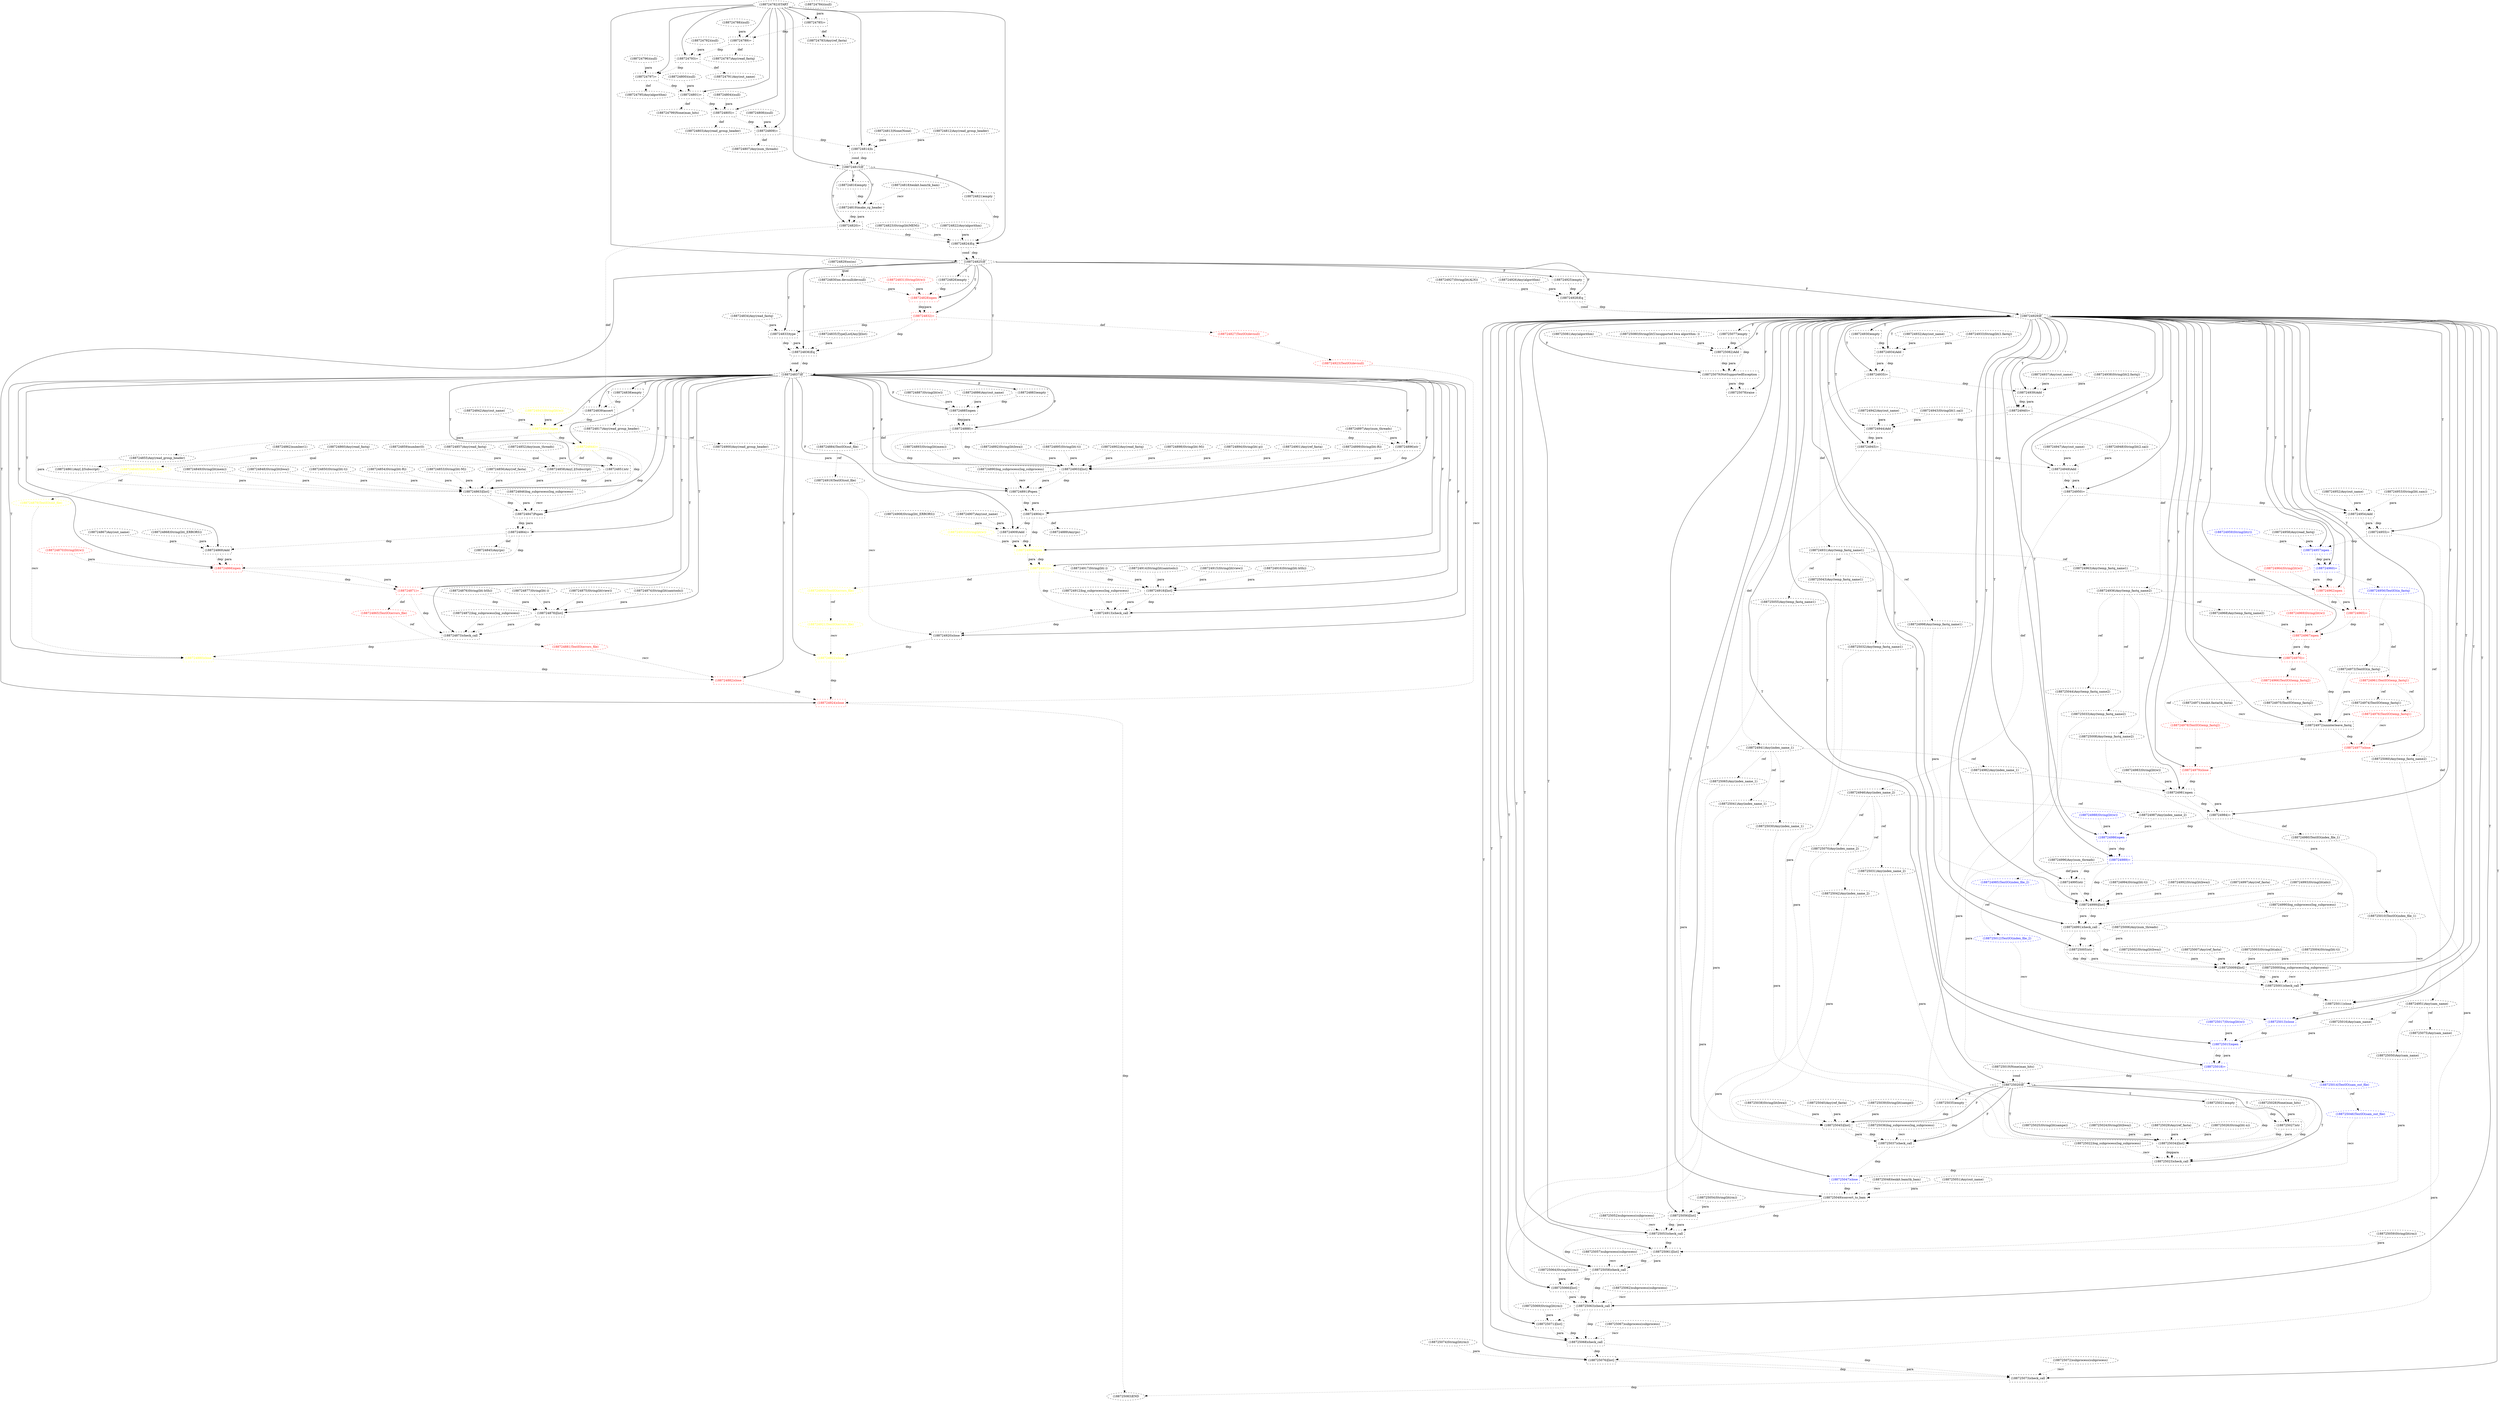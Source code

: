 digraph G {
1 [label="(188724840)TextIO(out_file)" shape=ellipse style=dashed color=yellow fontcolor=yellow]
2 [label="(188725039)String(lit(sampe))" shape=ellipse style=dashed]
3 [label="(188724941)Any(index_name_1)" shape=ellipse style=dashed]
4 [label="(188724867)Any(out_name)" shape=ellipse style=dashed]
5 [label="(188725017)String(lit(w))" shape=ellipse style=dashed color=blue fontcolor=blue]
6 [label="(188725028)None(max_hits)" shape=ellipse style=dashed]
7 [label="(188725070)Any(index_name_2)" shape=ellipse style=dashed]
8 [label="(188724919)TextIO(out_file)" shape=ellipse style=dashed color=black fontcolor=black]
9 [label="(188724901)Any(ref_fasta)" shape=ellipse style=dashed]
10 [label="(188724819)make_rg_header" shape=box style=dashed]
11 [label="(188724944)Add" shape=box style=dashed]
12 [label="(188724955)=" shape=box style=dashed]
13 [label="(188724857)Any(read_fastq)" shape=ellipse style=dashed]
14 [label="(188724789)=" shape=box style=dashed]
15 [label="(188724816)empty" shape=box style=dashed]
16 [label="(188724989)=" shape=box style=dashed color=blue fontcolor=blue]
17 [label="(188725027)str" shape=box style=dashed]
18 [label="(188724797)=" shape=box style=dashed]
19 [label="(188724948)String(lit(2.sai))" shape=ellipse style=dashed]
20 [label="(188724845)Any(ps)" shape=ellipse style=dashed]
21 [label="(188724916)String(lit(-bSh))" shape=ellipse style=dashed]
22 [label="(188725054)String(lit(rm))" shape=ellipse style=dashed]
23 [label="(188724900)Any(read_group_header)" shape=ellipse style=dashed]
24 [label="(188724863)[list]" shape=box style=dashed]
25 [label="(188724872)log_subprocess(log_subprocess)" shape=ellipse style=dashed]
26 [label="(188724920)close" shape=box style=dashed color=black fontcolor=black]
27 [label="(188724897)Any(num_threads)" shape=ellipse style=dashed]
28 [label="(188725053)check_call" shape=box style=dashed]
29 [label="(188725055)Any(temp_fastq_name1)" shape=ellipse style=dashed]
30 [label="(188724910)String(lit(w))" shape=ellipse style=dashed color=yellow fontcolor=yellow]
31 [label="(188724976)TextIO(temp_fastq1)" shape=ellipse style=dashed color=red fontcolor=red]
32 [label="(188724908)String(lit(_ERRORS))" shape=ellipse style=dashed]
33 [label="(188724917)String(lit(-))" shape=ellipse style=dashed]
34 [label="(188724884)TextIO(out_file)" shape=ellipse style=dashed color=black fontcolor=black]
35 [label="(188724788)(null)" shape=ellipse style=dashed]
36 [label="(188724880)close" shape=box style=dashed color=yellow fontcolor=yellow]
37 [label="(188725003)String(lit(aln))" shape=ellipse style=dashed]
38 [label="(188725044)Any(temp_fastq_name2)" shape=ellipse style=dashed]
39 [label="(188725075)Any(sam_name)" shape=ellipse style=dashed]
40 [label="(188724899)String(lit(-R))" shape=ellipse style=dashed]
41 [label="(188724817)Any(read_group_header)" shape=ellipse style=dashed]
42 [label="(188724926)Any(algorithm)" shape=ellipse style=dashed]
43 [label="(188725031)Any(index_name_2)" shape=ellipse style=dashed]
44 [label="(188724952)Any(out_name)" shape=ellipse style=dashed]
45 [label="(188725047)close" shape=box style=dashed color=blue fontcolor=blue]
46 [label="(188724820)=" shape=box style=dashed]
47 [label="(188724957)open" shape=box style=dashed color=blue fontcolor=blue]
48 [label="(188724804)(null)" shape=ellipse style=dashed]
49 [label="(188724864)=" shape=box style=dashed]
50 [label="(188724914)String(lit(samtools))" shape=ellipse style=dashed]
51 [label="(188724795)Any(algorithm)" shape=ellipse style=dashed]
52 [label="(188724803)Any(read_group_header)" shape=ellipse style=dashed]
53 [label="(188725065)Any(index_name_1)" shape=ellipse style=dashed]
54 [label="(188724869)Add" shape=box style=dashed]
55 [label="(188725063)check_call" shape=box style=dashed]
56 [label="(188724882)close" shape=box style=dashed color=red fontcolor=red]
57 [label="(188725001)check_call" shape=box style=dashed]
58 [label="(188725078)raise" shape=box style=dashed]
59 [label="(188724835)Type[List[Any]](list)" shape=ellipse style=dashed]
60 [label="(188725046)TextIO(sam_out_file)" shape=ellipse style=dashed color=blue fontcolor=blue]
61 [label="(188725034)[list]" shape=box style=dashed]
62 [label="(188724962)open" shape=box style=dashed color=red fontcolor=red]
63 [label="(188724809)=" shape=box style=dashed]
64 [label="(188724878)[list]" shape=box style=dashed]
65 [label="(188725077)empty" shape=box style=dashed]
66 [label="(188725061)[list]" shape=box style=dashed]
67 [label="(188724982)Any(index_name_1)" shape=ellipse style=dashed]
68 [label="(188725071)[list]" shape=box style=dashed]
69 [label="(188724862)number(1)" shape=ellipse style=dashed]
70 [label="(188724905)TextIO(errors_file)" shape=ellipse style=dashed color=yellow fontcolor=yellow]
71 [label="(188724866)open" shape=box style=dashed color=red fontcolor=red]
72 [label="(188724861)Any[.](Subscript)" shape=ellipse style=dashed]
73 [label="(188724961)TextIO(temp_fastq1)" shape=ellipse style=dashed color=red fontcolor=red]
74 [label="(188724827)TextIO(devnull)" shape=ellipse style=dashed color=red fontcolor=red]
75 [label="(188724958)Any(read_fastq)" shape=ellipse style=dashed]
76 [label="(188724995)str" shape=box style=dashed]
77 [label="(188725058)check_call" shape=box style=dashed]
78 [label="(188725009)[list]" shape=box style=dashed]
79 [label="(188724945)=" shape=box style=dashed]
80 [label="(188724956)TextIO(in_fastq)" shape=ellipse style=dashed color=blue fontcolor=blue]
81 [label="(188724822)Any(algorithm)" shape=ellipse style=dashed]
82 [label="(188725081)Any(algorithm)" shape=ellipse style=dashed]
83 [label="(188724911)=" shape=box style=dashed color=yellow fontcolor=yellow]
84 [label="(188724943)String(lit(1.sai))" shape=ellipse style=dashed]
85 [label="(188724972)uninterleave_fastq" shape=box style=dashed]
86 [label="(188724876)String(lit(-bSh))" shape=ellipse style=dashed]
87 [label="(188724870)String(lit(w))" shape=ellipse style=dashed color=red fontcolor=red]
88 [label="(188724856)Any(ref_fasta)" shape=ellipse style=dashed]
89 [label="(188724834)Any(read_fastq)" shape=ellipse style=dashed]
90 [label="(188724963)Any(temp_fastq_name1)" shape=ellipse style=dashed]
91 [label="(188725006)Any(num_threads)" shape=ellipse style=dashed]
92 [label="(188725082)Add" shape=box style=dashed]
93 [label="(188724994)String(lit(-t))" shape=ellipse style=dashed]
94 [label="(188724903)[list]" shape=box style=dashed]
95 [label="(188724800)(null)" shape=ellipse style=dashed]
96 [label="(188724830)os.devnull(devnull)" shape=ellipse style=dashed]
97 [label="(188725010)TextIO(index_file_1)" shape=ellipse style=dashed color=black fontcolor=black]
98 [label="(188725057)subprocess(subprocess)" shape=ellipse style=dashed]
99 [label="(188725036)log_subprocess(log_subprocess)" shape=ellipse style=dashed]
100 [label="(188724877)String(lit(-))" shape=ellipse style=dashed]
101 [label="(188724969)String(lit(w))" shape=ellipse style=dashed color=red fontcolor=red]
102 [label="(188725041)Any(index_name_1)" shape=ellipse style=dashed]
103 [label="(188725074)String(lit(rm))" shape=ellipse style=dashed]
104 [label="(188724873)check_call" shape=box style=dashed]
105 [label="(188724889)Any(ps)" shape=ellipse style=dashed]
106 [label="(188725005)str" shape=box style=dashed]
107 [label="(188724801)=" shape=box style=dashed]
108 [label="(188724784)(null)" shape=ellipse style=dashed]
109 [label="(188724849)String(lit(mem))" shape=ellipse style=dashed]
110 [label="(188724968)Any(temp_fastq_name2)" shape=ellipse style=dashed]
111 [label="(188725018)=" shape=box style=dashed color=blue fontcolor=blue]
112 [label="(188724951)Any(sam_name)" shape=ellipse style=dashed]
113 [label="(188725023)check_call" shape=box style=dashed]
114 [label="(188725066)[list]" shape=box style=dashed]
115 [label="(188724833)type" shape=box style=dashed]
116 [label="(188724848)String(lit(bwa))" shape=ellipse style=dashed]
117 [label="(188724907)Any(out_name)" shape=ellipse style=dashed]
118 [label="(188724939)Add" shape=box style=dashed]
119 [label="(188724796)(null)" shape=ellipse style=dashed]
120 [label="(188724909)Add" shape=box style=dashed]
121 [label="(188725052)subprocess(subprocess)" shape=ellipse style=dashed]
122 [label="(188724893)String(lit(mem))" shape=ellipse style=dashed]
123 [label="(188724783)Any(ref_fasta)" shape=ellipse style=dashed]
124 [label="(188724934)Add" shape=box style=dashed]
125 [label="(188724892)String(lit(bwa))" shape=ellipse style=dashed]
126 [label="(188724858)Any[.](Subscript)" shape=ellipse style=dashed]
127 [label="(188724852)Any(num_threads)" shape=ellipse style=dashed]
128 [label="(188725038)String(lit(bwa))" shape=ellipse style=dashed]
129 [label="(188724965)=" shape=box style=dashed color=red fontcolor=red]
130 [label="(188724805)=" shape=box style=dashed]
131 [label="(188724846)log_subprocess(log_subprocess)" shape=ellipse style=dashed]
132 [label="(188724971)tenkit.fasta(tk_fasta)" shape=ellipse style=dashed]
133 [label="(188724793)=" shape=box style=dashed]
134 [label="(188724973)TextIO(in_fastq)" shape=ellipse style=dashed]
135 [label="(188724964)String(lit(w))" shape=ellipse style=dashed color=red fontcolor=red]
136 [label="(188724979)close" shape=box style=dashed color=red fontcolor=red]
137 [label="(188724977)close" shape=box style=dashed color=red fontcolor=red]
138 [label="(188725000)log_subprocess(log_subprocess)" shape=ellipse style=dashed]
139 [label="(188724904)=" shape=box style=dashed]
140 [label="(188725019)None(max_hits)" shape=ellipse style=dashed]
141 [label="(188724836)Eq" shape=box style=dashed]
142 [label="(188725026)String(lit(-n))" shape=ellipse style=dashed]
143 [label="(188724865)TextIO(errors_file)" shape=ellipse style=dashed color=red fontcolor=red]
144 [label="(188724850)String(lit(-t))" shape=ellipse style=dashed]
145 [label="(188725033)Any(temp_fastq_name2)" shape=ellipse style=dashed]
146 [label="(188724871)=" shape=box style=dashed color=red fontcolor=red]
147 [label="(188724879)TextIO(out_file)" shape=ellipse style=dashed color=yellow fontcolor=yellow]
148 [label="(188724975)TextIO(temp_fastq2)" shape=ellipse style=dashed]
149 [label="(188725012)TextIO(index_file_2)" shape=ellipse style=dashed color=blue fontcolor=blue]
150 [label="(188724974)TextIO(temp_fastq1)" shape=ellipse style=dashed]
151 [label="(188724980)TextIO(index_file_1)" shape=ellipse style=dashed color=black fontcolor=black]
152 [label="(188725067)subprocess(subprocess)" shape=ellipse style=dashed]
153 [label="(188724860)Any(read_fastq)" shape=ellipse style=dashed]
154 [label="(188724824)Eq" shape=box style=dashed]
155 [label="(188724815)If" shape=diamond style=dashed]
156 [label="(188724829)os(os)" shape=ellipse style=dashed]
157 [label="(188724949)Add" shape=box style=dashed]
158 [label="(188724938)String(lit(2.fastq))" shape=ellipse style=dashed]
159 [label="(188724791)Any(out_name)" shape=ellipse style=dashed]
160 [label="(188724881)TextIO(errors_file)" shape=ellipse style=dashed color=red fontcolor=red]
161 [label="(188724895)String(lit(-t))" shape=ellipse style=dashed]
162 [label="(188725035)empty" shape=box style=dashed]
163 [label="(188724839)assert" shape=box style=dashed]
164 [label="(188724999)[list]" shape=box style=dashed]
165 [label="(188724981)open" shape=box style=dashed color=black fontcolor=black]
166 [label="(188724936)Any(temp_fastq_name2)" shape=ellipse style=dashed]
167 [label="(188725045)[list]" shape=box style=dashed]
168 [label="(188724896)str" shape=box style=dashed]
169 [label="(188725073)check_call" shape=box style=dashed]
170 [label="(188724931)Any(temp_fastq_name1)" shape=ellipse style=dashed]
171 [label="(188724915)String(lit(view))" shape=ellipse style=dashed]
172 [label="(188724832)=" shape=box style=dashed color=red fontcolor=red]
173 [label="(188724814)Is" shape=box style=dashed]
174 [label="(188724912)log_subprocess(log_subprocess)" shape=ellipse style=dashed]
175 [label="(188724847)Popen" shape=box style=dashed]
176 [label="(188725011)close" shape=box style=dashed color=black fontcolor=black]
177 [label="(188725083)END" style=dashed]
178 [label="(188725021)empty" shape=box style=dashed]
179 [label="(188724851)str" shape=box style=dashed]
180 [label="(188724935)=" shape=box style=dashed]
181 [label="(188724831)String(lit(w))" shape=ellipse style=dashed color=red fontcolor=red]
182 [label="(188724985)TextIO(index_file_2)" shape=ellipse style=dashed color=blue fontcolor=blue]
183 [label="(188724970)=" shape=box style=dashed color=red fontcolor=red]
184 [label="(188724838)empty" shape=box style=dashed]
185 [label="(188724843)String(lit(w))" shape=ellipse style=dashed color=yellow fontcolor=yellow]
186 [label="(188725069)String(lit(rm))" shape=ellipse style=dashed]
187 [label="(188724992)String(lit(bwa))" shape=ellipse style=dashed]
188 [label="(188724854)String(lit(-R))" shape=ellipse style=dashed]
189 [label="(188724891)Popen" shape=box style=dashed]
190 [label="(188724987)Any(index_name_2)" shape=ellipse style=dashed]
191 [label="(188724923)TextIO(devnull)" shape=ellipse style=dashed color=red fontcolor=red]
192 [label="(188725068)check_call" shape=box style=dashed]
193 [label="(188724787)Any(read_fastq)" shape=ellipse style=dashed]
194 [label="(188725025)String(lit(sampe))" shape=ellipse style=dashed]
195 [label="(188724902)Any(read_fastq)" shape=ellipse style=dashed]
196 [label="(188724946)Any(index_name_2)" shape=ellipse style=dashed]
197 [label="(188724990)log_subprocess(log_subprocess)" shape=ellipse style=dashed]
198 [label="(188724913)check_call" shape=box style=dashed]
199 [label="(188725004)String(lit(-t))" shape=ellipse style=dashed]
200 [label="(188724984)=" shape=box style=dashed color=black fontcolor=black]
201 [label="(188724988)String(lit(w))" shape=ellipse style=dashed color=blue fontcolor=blue]
202 [label="(188725062)subprocess(subprocess)" shape=ellipse style=dashed]
203 [label="(188724927)String(lit(ALN))" shape=ellipse style=dashed]
204 [label="(188724930)empty" shape=box style=dashed]
205 [label="(188724792)(null)" shape=ellipse style=dashed]
206 [label="(188724825)If" shape=diamond style=dashed]
207 [label="(188725030)Any(index_name_1)" shape=ellipse style=dashed]
208 [label="(188725002)String(lit(bwa))" shape=ellipse style=dashed]
209 [label="(188724842)Any(out_name)" shape=ellipse style=dashed]
210 [label="(188725064)String(lit(rm))" shape=ellipse style=dashed]
211 [label="(188725020)If" shape=diamond style=dashed]
212 [label="(188724782)START" style=dashed]
213 [label="(188724906)open" shape=box style=dashed color=yellow fontcolor=yellow]
214 [label="(188724888)=" shape=box style=dashed color=black fontcolor=black]
215 [label="(188725015)open" shape=box style=dashed color=blue fontcolor=blue]
216 [label="(188724868)String(lit(_ERRORS))" shape=ellipse style=dashed]
217 [label="(188724922)close" shape=box style=dashed color=yellow fontcolor=yellow]
218 [label="(188724932)Any(out_name)" shape=ellipse style=dashed]
219 [label="(188725008)Any(temp_fastq_name2)" shape=ellipse style=dashed]
220 [label="(188724898)String(lit(-M))" shape=ellipse style=dashed]
221 [label="(188724942)Any(out_name)" shape=ellipse style=dashed]
222 [label="(188724799)None(max_hits)" shape=ellipse style=dashed]
223 [label="(188724837)If" shape=diamond style=dashed]
224 [label="(188724959)String(lit(r))" shape=ellipse style=dashed color=blue fontcolor=blue]
225 [label="(188724997)Any(ref_fasta)" shape=ellipse style=dashed]
226 [label="(188724813)None(None)" shape=ellipse style=dashed]
227 [label="(188725007)Any(ref_fasta)" shape=ellipse style=dashed]
228 [label="(188725056)[list]" shape=box style=dashed]
229 [label="(188724785)=" shape=box style=dashed]
230 [label="(188725024)String(lit(bwa))" shape=ellipse style=dashed]
231 [label="(188724812)Any(read_group_header)" shape=ellipse style=dashed]
232 [label="(188724894)String(lit(-p))" shape=ellipse style=dashed]
233 [label="(188725040)Any(ref_fasta)" shape=ellipse style=dashed]
234 [label="(188724921)TextIO(errors_file)" shape=ellipse style=dashed color=yellow fontcolor=yellow]
235 [label="(188724821)empty" shape=box style=dashed]
236 [label="(188724966)TextIO(temp_fastq2)" shape=ellipse style=dashed color=red fontcolor=red]
237 [label="(188725048)tenkit.bam(tk_bam)" shape=ellipse style=dashed]
238 [label="(188724853)String(lit(-M))" shape=ellipse style=dashed]
239 [label="(188724937)Any(out_name)" shape=ellipse style=dashed]
240 [label="(188724828)open" shape=box style=dashed color=red fontcolor=red]
241 [label="(188724954)Add" shape=box style=dashed]
242 [label="(188725016)Any(sam_name)" shape=ellipse style=dashed]
243 [label="(188724875)String(lit(view))" shape=ellipse style=dashed]
244 [label="(188724890)log_subprocess(log_subprocess)" shape=ellipse style=dashed]
245 [label="(188724826)empty" shape=box style=dashed]
246 [label="(188724967)open" shape=box style=dashed color=red fontcolor=red]
247 [label="(188725014)TextIO(sam_out_file)" shape=ellipse style=dashed color=blue fontcolor=blue]
248 [label="(188724883)empty" shape=box style=dashed]
249 [label="(188725051)Any(out_name)" shape=ellipse style=dashed]
250 [label="(188725072)subprocess(subprocess)" shape=ellipse style=dashed]
251 [label="(188724807)Any(num_threads)" shape=ellipse style=dashed]
252 [label="(188724947)Any(out_name)" shape=ellipse style=dashed]
253 [label="(188724874)String(lit(samtools))" shape=ellipse style=dashed]
254 [label="(188724886)Any(out_name)" shape=ellipse style=dashed]
255 [label="(188724918)[list]" shape=box style=dashed]
256 [label="(188724933)String(lit(1.fastq))" shape=ellipse style=dashed]
257 [label="(188725022)log_subprocess(log_subprocess)" shape=ellipse style=dashed]
258 [label="(188725037)check_call" shape=box style=dashed]
259 [label="(188725080)String(lit(Unsupported bwa algorithm: ))" shape=ellipse style=dashed]
260 [label="(188724808)(null)" shape=ellipse style=dashed]
261 [label="(188724844)=" shape=box style=dashed color=yellow fontcolor=yellow]
262 [label="(188724928)Eq" shape=box style=dashed]
263 [label="(188724953)String(lit(.sam))" shape=ellipse style=dashed]
264 [label="(188724991)check_call" shape=box style=dashed]
265 [label="(188724925)empty" shape=box style=dashed]
266 [label="(188724859)number(0)" shape=ellipse style=dashed]
267 [label="(188725060)Any(temp_fastq_name2)" shape=ellipse style=dashed]
268 [label="(188724996)Any(num_threads)" shape=ellipse style=dashed]
269 [label="(188724998)Any(temp_fastq_name1)" shape=ellipse style=dashed]
270 [label="(188725043)Any(temp_fastq_name1)" shape=ellipse style=dashed]
271 [label="(188725013)close" shape=box style=dashed color=blue fontcolor=blue]
272 [label="(188724993)String(lit(aln))" shape=ellipse style=dashed]
273 [label="(188724929)If" shape=diamond style=dashed]
274 [label="(188724940)=" shape=box style=dashed]
275 [label="(188725076)[list]" shape=box style=dashed]
276 [label="(188725032)Any(temp_fastq_name1)" shape=ellipse style=dashed]
277 [label="(188724960)=" shape=box style=dashed color=blue fontcolor=blue]
278 [label="(188725059)String(lit(rm))" shape=ellipse style=dashed]
279 [label="(188724823)String(lit(MEM))" shape=ellipse style=dashed]
280 [label="(188725050)Any(sam_name)" shape=ellipse style=dashed]
281 [label="(188724885)open" shape=box style=dashed color=black fontcolor=black]
282 [label="(188724983)String(lit(w))" shape=ellipse style=dashed color=black fontcolor=black]
283 [label="(188724855)Any(read_group_header)" shape=ellipse style=dashed]
284 [label="(188725079)NotSupportedException" shape=box style=dashed]
285 [label="(188725049)convert_to_bam" shape=box style=dashed]
286 [label="(188724841)open" shape=box style=dashed color=yellow fontcolor=yellow]
287 [label="(188724986)open" shape=box style=dashed color=blue fontcolor=blue]
288 [label="(188725042)Any(index_name_2)" shape=ellipse style=dashed]
289 [label="(188724818)tenkit.bam(tk_bam)" shape=ellipse style=dashed]
290 [label="(188725029)Any(ref_fasta)" shape=ellipse style=dashed]
291 [label="(188724950)=" shape=box style=dashed]
292 [label="(188724978)TextIO(temp_fastq2)" shape=ellipse style=dashed color=red fontcolor=red]
293 [label="(188724924)close" shape=box style=dashed color=red fontcolor=red]
294 [label="(188724887)String(lit(w))" shape=ellipse style=dashed color=black fontcolor=black]
261 -> 1 [label="def" style=dotted];
79 -> 3 [label="def" style=dotted];
196 -> 7 [label="ref" style=dotted];
34 -> 8 [label="ref" style=dotted];
155 -> 10 [label="T"];
289 -> 10 [label="recv" style=dotted];
15 -> 10 [label="dep" style=dotted];
273 -> 11 [label="T"];
221 -> 11 [label="para" style=dotted];
84 -> 11 [label="para" style=dotted];
274 -> 11 [label="dep" style=dotted];
273 -> 12 [label="T"];
241 -> 12 [label="dep" style=dotted];
241 -> 12 [label="para" style=dotted];
212 -> 14 [label="" style=solid];
35 -> 14 [label="para" style=dotted];
229 -> 14 [label="dep" style=dotted];
155 -> 15 [label="T"];
273 -> 16 [label="T"];
287 -> 16 [label="dep" style=dotted];
287 -> 16 [label="para" style=dotted];
211 -> 17 [label="T"];
6 -> 17 [label="para" style=dotted];
178 -> 17 [label="dep" style=dotted];
212 -> 18 [label="" style=solid];
119 -> 18 [label="para" style=dotted];
133 -> 18 [label="dep" style=dotted];
49 -> 20 [label="def" style=dotted];
41 -> 23 [label="ref" style=dotted];
223 -> 24 [label="T"];
116 -> 24 [label="para" style=dotted];
109 -> 24 [label="para" style=dotted];
144 -> 24 [label="para" style=dotted];
179 -> 24 [label="dep" style=dotted];
179 -> 24 [label="para" style=dotted];
238 -> 24 [label="para" style=dotted];
188 -> 24 [label="para" style=dotted];
283 -> 24 [label="para" style=dotted];
88 -> 24 [label="para" style=dotted];
126 -> 24 [label="para" style=dotted];
72 -> 24 [label="para" style=dotted];
261 -> 24 [label="dep" style=dotted];
223 -> 26 [label="F"];
8 -> 26 [label="recv" style=dotted];
198 -> 26 [label="dep" style=dotted];
273 -> 28 [label="T"];
121 -> 28 [label="recv" style=dotted];
228 -> 28 [label="dep" style=dotted];
228 -> 28 [label="para" style=dotted];
285 -> 28 [label="dep" style=dotted];
170 -> 29 [label="ref" style=dotted];
73 -> 31 [label="ref" style=dotted];
214 -> 34 [label="def" style=dotted];
223 -> 36 [label="T"];
147 -> 36 [label="recv" style=dotted];
104 -> 36 [label="dep" style=dotted];
166 -> 38 [label="ref" style=dotted];
112 -> 39 [label="ref" style=dotted];
46 -> 41 [label="def" style=dotted];
196 -> 43 [label="ref" style=dotted];
273 -> 45 [label="T"];
60 -> 45 [label="recv" style=dotted];
258 -> 45 [label="dep" style=dotted];
113 -> 45 [label="dep" style=dotted];
155 -> 46 [label="T"];
10 -> 46 [label="dep" style=dotted];
10 -> 46 [label="para" style=dotted];
273 -> 47 [label="T"];
75 -> 47 [label="para" style=dotted];
224 -> 47 [label="para" style=dotted];
12 -> 47 [label="dep" style=dotted];
223 -> 49 [label="T"];
175 -> 49 [label="dep" style=dotted];
175 -> 49 [label="para" style=dotted];
18 -> 51 [label="def" style=dotted];
130 -> 52 [label="def" style=dotted];
3 -> 53 [label="ref" style=dotted];
223 -> 54 [label="T"];
4 -> 54 [label="para" style=dotted];
216 -> 54 [label="para" style=dotted];
49 -> 54 [label="dep" style=dotted];
273 -> 55 [label="T"];
202 -> 55 [label="recv" style=dotted];
114 -> 55 [label="dep" style=dotted];
114 -> 55 [label="para" style=dotted];
77 -> 55 [label="dep" style=dotted];
223 -> 56 [label="T"];
160 -> 56 [label="recv" style=dotted];
36 -> 56 [label="dep" style=dotted];
273 -> 57 [label="T"];
138 -> 57 [label="recv" style=dotted];
78 -> 57 [label="dep" style=dotted];
78 -> 57 [label="para" style=dotted];
264 -> 57 [label="dep" style=dotted];
273 -> 58 [label="F"];
284 -> 58 [label="dep" style=dotted];
284 -> 58 [label="para" style=dotted];
247 -> 60 [label="ref" style=dotted];
211 -> 61 [label="T"];
230 -> 61 [label="para" style=dotted];
194 -> 61 [label="para" style=dotted];
142 -> 61 [label="para" style=dotted];
17 -> 61 [label="dep" style=dotted];
17 -> 61 [label="para" style=dotted];
290 -> 61 [label="para" style=dotted];
207 -> 61 [label="para" style=dotted];
43 -> 61 [label="para" style=dotted];
276 -> 61 [label="para" style=dotted];
145 -> 61 [label="para" style=dotted];
178 -> 61 [label="dep" style=dotted];
273 -> 62 [label="T"];
90 -> 62 [label="para" style=dotted];
135 -> 62 [label="para" style=dotted];
277 -> 62 [label="dep" style=dotted];
212 -> 63 [label="" style=solid];
260 -> 63 [label="para" style=dotted];
130 -> 63 [label="dep" style=dotted];
223 -> 64 [label="T"];
253 -> 64 [label="para" style=dotted];
243 -> 64 [label="para" style=dotted];
86 -> 64 [label="para" style=dotted];
100 -> 64 [label="para" style=dotted];
146 -> 64 [label="dep" style=dotted];
273 -> 65 [label="F"];
273 -> 66 [label="T"];
278 -> 66 [label="para" style=dotted];
267 -> 66 [label="para" style=dotted];
28 -> 66 [label="dep" style=dotted];
3 -> 67 [label="ref" style=dotted];
273 -> 68 [label="T"];
186 -> 68 [label="para" style=dotted];
7 -> 68 [label="para" style=dotted];
55 -> 68 [label="dep" style=dotted];
83 -> 70 [label="def" style=dotted];
223 -> 71 [label="T"];
54 -> 71 [label="dep" style=dotted];
54 -> 71 [label="para" style=dotted];
87 -> 71 [label="para" style=dotted];
49 -> 71 [label="dep" style=dotted];
153 -> 72 [label="qual" style=dotted];
69 -> 72 [label="para" style=dotted];
129 -> 73 [label="def" style=dotted];
172 -> 74 [label="def" style=dotted];
273 -> 76 [label="T"];
268 -> 76 [label="para" style=dotted];
16 -> 76 [label="dep" style=dotted];
273 -> 77 [label="T"];
98 -> 77 [label="recv" style=dotted];
66 -> 77 [label="dep" style=dotted];
66 -> 77 [label="para" style=dotted];
28 -> 77 [label="dep" style=dotted];
273 -> 78 [label="T"];
208 -> 78 [label="para" style=dotted];
37 -> 78 [label="para" style=dotted];
199 -> 78 [label="para" style=dotted];
106 -> 78 [label="dep" style=dotted];
106 -> 78 [label="para" style=dotted];
227 -> 78 [label="para" style=dotted];
219 -> 78 [label="para" style=dotted];
264 -> 78 [label="dep" style=dotted];
273 -> 79 [label="T"];
11 -> 79 [label="dep" style=dotted];
11 -> 79 [label="para" style=dotted];
277 -> 80 [label="def" style=dotted];
223 -> 83 [label="F"];
213 -> 83 [label="dep" style=dotted];
213 -> 83 [label="para" style=dotted];
273 -> 85 [label="T"];
132 -> 85 [label="recv" style=dotted];
134 -> 85 [label="para" style=dotted];
150 -> 85 [label="para" style=dotted];
148 -> 85 [label="para" style=dotted];
183 -> 85 [label="dep" style=dotted];
170 -> 90 [label="ref" style=dotted];
273 -> 92 [label="F"];
259 -> 92 [label="para" style=dotted];
82 -> 92 [label="para" style=dotted];
65 -> 92 [label="dep" style=dotted];
223 -> 94 [label="F"];
125 -> 94 [label="para" style=dotted];
122 -> 94 [label="para" style=dotted];
232 -> 94 [label="para" style=dotted];
161 -> 94 [label="para" style=dotted];
168 -> 94 [label="dep" style=dotted];
168 -> 94 [label="para" style=dotted];
220 -> 94 [label="para" style=dotted];
40 -> 94 [label="para" style=dotted];
23 -> 94 [label="para" style=dotted];
9 -> 94 [label="para" style=dotted];
195 -> 94 [label="para" style=dotted];
214 -> 94 [label="dep" style=dotted];
156 -> 96 [label="qual" style=dotted];
151 -> 97 [label="ref" style=dotted];
3 -> 102 [label="ref" style=dotted];
223 -> 104 [label="T"];
25 -> 104 [label="recv" style=dotted];
64 -> 104 [label="dep" style=dotted];
64 -> 104 [label="para" style=dotted];
146 -> 104 [label="dep" style=dotted];
139 -> 105 [label="def" style=dotted];
273 -> 106 [label="T"];
91 -> 106 [label="para" style=dotted];
264 -> 106 [label="dep" style=dotted];
212 -> 107 [label="" style=solid];
95 -> 107 [label="para" style=dotted];
18 -> 107 [label="dep" style=dotted];
166 -> 110 [label="ref" style=dotted];
273 -> 111 [label="T"];
215 -> 111 [label="dep" style=dotted];
215 -> 111 [label="para" style=dotted];
12 -> 112 [label="def" style=dotted];
211 -> 113 [label="T"];
257 -> 113 [label="recv" style=dotted];
61 -> 113 [label="dep" style=dotted];
61 -> 113 [label="para" style=dotted];
178 -> 113 [label="dep" style=dotted];
273 -> 114 [label="T"];
210 -> 114 [label="para" style=dotted];
53 -> 114 [label="para" style=dotted];
77 -> 114 [label="dep" style=dotted];
206 -> 115 [label="T"];
89 -> 115 [label="para" style=dotted];
172 -> 115 [label="dep" style=dotted];
273 -> 118 [label="T"];
239 -> 118 [label="para" style=dotted];
158 -> 118 [label="para" style=dotted];
180 -> 118 [label="dep" style=dotted];
223 -> 120 [label="F"];
117 -> 120 [label="para" style=dotted];
32 -> 120 [label="para" style=dotted];
139 -> 120 [label="dep" style=dotted];
229 -> 123 [label="def" style=dotted];
273 -> 124 [label="T"];
218 -> 124 [label="para" style=dotted];
256 -> 124 [label="para" style=dotted];
204 -> 124 [label="dep" style=dotted];
13 -> 126 [label="qual" style=dotted];
266 -> 126 [label="para" style=dotted];
273 -> 129 [label="T"];
62 -> 129 [label="dep" style=dotted];
62 -> 129 [label="para" style=dotted];
212 -> 130 [label="" style=solid];
48 -> 130 [label="para" style=dotted];
107 -> 130 [label="dep" style=dotted];
212 -> 133 [label="" style=solid];
205 -> 133 [label="para" style=dotted];
14 -> 133 [label="dep" style=dotted];
80 -> 134 [label="ref" style=dotted];
273 -> 136 [label="T"];
292 -> 136 [label="recv" style=dotted];
137 -> 136 [label="dep" style=dotted];
273 -> 137 [label="T"];
31 -> 137 [label="recv" style=dotted];
85 -> 137 [label="dep" style=dotted];
223 -> 139 [label="F"];
189 -> 139 [label="dep" style=dotted];
189 -> 139 [label="para" style=dotted];
206 -> 141 [label="T"];
115 -> 141 [label="dep" style=dotted];
115 -> 141 [label="para" style=dotted];
59 -> 141 [label="para" style=dotted];
172 -> 141 [label="dep" style=dotted];
146 -> 143 [label="def" style=dotted];
166 -> 145 [label="ref" style=dotted];
223 -> 146 [label="T"];
71 -> 146 [label="dep" style=dotted];
71 -> 146 [label="para" style=dotted];
1 -> 147 [label="ref" style=dotted];
236 -> 148 [label="ref" style=dotted];
182 -> 149 [label="ref" style=dotted];
73 -> 150 [label="ref" style=dotted];
200 -> 151 [label="def" style=dotted];
212 -> 154 [label="" style=solid];
81 -> 154 [label="para" style=dotted];
279 -> 154 [label="para" style=dotted];
46 -> 154 [label="dep" style=dotted];
235 -> 154 [label="dep" style=dotted];
212 -> 155 [label="" style=solid];
173 -> 155 [label="dep" style=dotted];
173 -> 155 [label="cond" style=dotted];
273 -> 157 [label="T"];
252 -> 157 [label="para" style=dotted];
19 -> 157 [label="para" style=dotted];
79 -> 157 [label="dep" style=dotted];
133 -> 159 [label="def" style=dotted];
143 -> 160 [label="ref" style=dotted];
211 -> 162 [label="F"];
223 -> 163 [label="T"];
184 -> 163 [label="dep" style=dotted];
273 -> 164 [label="T"];
187 -> 164 [label="para" style=dotted];
272 -> 164 [label="para" style=dotted];
93 -> 164 [label="para" style=dotted];
76 -> 164 [label="dep" style=dotted];
76 -> 164 [label="para" style=dotted];
225 -> 164 [label="para" style=dotted];
269 -> 164 [label="para" style=dotted];
16 -> 164 [label="dep" style=dotted];
273 -> 165 [label="T"];
67 -> 165 [label="para" style=dotted];
282 -> 165 [label="para" style=dotted];
136 -> 165 [label="dep" style=dotted];
274 -> 166 [label="def" style=dotted];
211 -> 167 [label="F"];
128 -> 167 [label="para" style=dotted];
2 -> 167 [label="para" style=dotted];
233 -> 167 [label="para" style=dotted];
102 -> 167 [label="para" style=dotted];
288 -> 167 [label="para" style=dotted];
270 -> 167 [label="para" style=dotted];
38 -> 167 [label="para" style=dotted];
162 -> 167 [label="dep" style=dotted];
223 -> 168 [label="F"];
27 -> 168 [label="para" style=dotted];
214 -> 168 [label="dep" style=dotted];
273 -> 169 [label="T"];
250 -> 169 [label="recv" style=dotted];
275 -> 169 [label="dep" style=dotted];
275 -> 169 [label="para" style=dotted];
192 -> 169 [label="dep" style=dotted];
180 -> 170 [label="def" style=dotted];
206 -> 172 [label="T"];
240 -> 172 [label="dep" style=dotted];
240 -> 172 [label="para" style=dotted];
212 -> 173 [label="" style=solid];
231 -> 173 [label="para" style=dotted];
226 -> 173 [label="para" style=dotted];
63 -> 173 [label="dep" style=dotted];
223 -> 175 [label="T"];
131 -> 175 [label="recv" style=dotted];
24 -> 175 [label="dep" style=dotted];
24 -> 175 [label="para" style=dotted];
261 -> 175 [label="dep" style=dotted];
273 -> 176 [label="T"];
97 -> 176 [label="recv" style=dotted];
57 -> 176 [label="dep" style=dotted];
169 -> 177 [label="dep" style=dotted];
293 -> 177 [label="dep" style=dotted];
211 -> 178 [label="T"];
223 -> 179 [label="T"];
127 -> 179 [label="para" style=dotted];
261 -> 179 [label="dep" style=dotted];
273 -> 180 [label="T"];
124 -> 180 [label="dep" style=dotted];
124 -> 180 [label="para" style=dotted];
16 -> 182 [label="def" style=dotted];
273 -> 183 [label="T"];
246 -> 183 [label="dep" style=dotted];
246 -> 183 [label="para" style=dotted];
223 -> 184 [label="T"];
223 -> 189 [label="F"];
244 -> 189 [label="recv" style=dotted];
94 -> 189 [label="dep" style=dotted];
94 -> 189 [label="para" style=dotted];
214 -> 189 [label="dep" style=dotted];
196 -> 190 [label="ref" style=dotted];
74 -> 191 [label="ref" style=dotted];
273 -> 192 [label="T"];
152 -> 192 [label="recv" style=dotted];
68 -> 192 [label="dep" style=dotted];
68 -> 192 [label="para" style=dotted];
55 -> 192 [label="dep" style=dotted];
14 -> 193 [label="def" style=dotted];
291 -> 196 [label="def" style=dotted];
223 -> 198 [label="F"];
174 -> 198 [label="recv" style=dotted];
255 -> 198 [label="dep" style=dotted];
255 -> 198 [label="para" style=dotted];
83 -> 198 [label="dep" style=dotted];
273 -> 200 [label="T"];
165 -> 200 [label="dep" style=dotted];
165 -> 200 [label="para" style=dotted];
273 -> 204 [label="T"];
212 -> 206 [label="" style=solid];
154 -> 206 [label="dep" style=dotted];
154 -> 206 [label="cond" style=dotted];
3 -> 207 [label="ref" style=dotted];
273 -> 211 [label="T"];
140 -> 211 [label="cond" style=dotted];
111 -> 211 [label="dep" style=dotted];
223 -> 213 [label="F"];
120 -> 213 [label="dep" style=dotted];
120 -> 213 [label="para" style=dotted];
30 -> 213 [label="para" style=dotted];
139 -> 213 [label="dep" style=dotted];
223 -> 214 [label="F"];
281 -> 214 [label="dep" style=dotted];
281 -> 214 [label="para" style=dotted];
273 -> 215 [label="T"];
242 -> 215 [label="para" style=dotted];
5 -> 215 [label="para" style=dotted];
271 -> 215 [label="dep" style=dotted];
223 -> 217 [label="F"];
234 -> 217 [label="recv" style=dotted];
26 -> 217 [label="dep" style=dotted];
166 -> 219 [label="ref" style=dotted];
107 -> 222 [label="def" style=dotted];
206 -> 223 [label="T"];
141 -> 223 [label="dep" style=dotted];
141 -> 223 [label="cond" style=dotted];
273 -> 228 [label="T"];
22 -> 228 [label="para" style=dotted];
29 -> 228 [label="para" style=dotted];
285 -> 228 [label="dep" style=dotted];
212 -> 229 [label="" style=solid];
108 -> 229 [label="para" style=dotted];
70 -> 234 [label="ref" style=dotted];
155 -> 235 [label="F"];
183 -> 236 [label="def" style=dotted];
206 -> 240 [label="T"];
96 -> 240 [label="para" style=dotted];
181 -> 240 [label="para" style=dotted];
245 -> 240 [label="dep" style=dotted];
273 -> 241 [label="T"];
44 -> 241 [label="para" style=dotted];
263 -> 241 [label="para" style=dotted];
291 -> 241 [label="dep" style=dotted];
112 -> 242 [label="ref" style=dotted];
206 -> 245 [label="T"];
273 -> 246 [label="T"];
110 -> 246 [label="para" style=dotted];
101 -> 246 [label="para" style=dotted];
129 -> 246 [label="dep" style=dotted];
111 -> 247 [label="def" style=dotted];
223 -> 248 [label="F"];
63 -> 251 [label="def" style=dotted];
223 -> 255 [label="F"];
50 -> 255 [label="para" style=dotted];
171 -> 255 [label="para" style=dotted];
21 -> 255 [label="para" style=dotted];
33 -> 255 [label="para" style=dotted];
83 -> 255 [label="dep" style=dotted];
211 -> 258 [label="F"];
99 -> 258 [label="recv" style=dotted];
167 -> 258 [label="dep" style=dotted];
167 -> 258 [label="para" style=dotted];
162 -> 258 [label="dep" style=dotted];
223 -> 261 [label="T"];
286 -> 261 [label="dep" style=dotted];
286 -> 261 [label="para" style=dotted];
206 -> 262 [label="F"];
42 -> 262 [label="para" style=dotted];
203 -> 262 [label="para" style=dotted];
265 -> 262 [label="dep" style=dotted];
273 -> 264 [label="T"];
197 -> 264 [label="recv" style=dotted];
164 -> 264 [label="dep" style=dotted];
164 -> 264 [label="para" style=dotted];
16 -> 264 [label="dep" style=dotted];
206 -> 265 [label="F"];
166 -> 267 [label="ref" style=dotted];
170 -> 269 [label="ref" style=dotted];
170 -> 270 [label="ref" style=dotted];
273 -> 271 [label="T"];
149 -> 271 [label="recv" style=dotted];
176 -> 271 [label="dep" style=dotted];
206 -> 273 [label="F"];
262 -> 273 [label="dep" style=dotted];
262 -> 273 [label="cond" style=dotted];
273 -> 274 [label="T"];
118 -> 274 [label="dep" style=dotted];
118 -> 274 [label="para" style=dotted];
273 -> 275 [label="T"];
103 -> 275 [label="para" style=dotted];
39 -> 275 [label="para" style=dotted];
192 -> 275 [label="dep" style=dotted];
170 -> 276 [label="ref" style=dotted];
273 -> 277 [label="T"];
47 -> 277 [label="dep" style=dotted];
47 -> 277 [label="para" style=dotted];
112 -> 280 [label="ref" style=dotted];
223 -> 281 [label="F"];
254 -> 281 [label="para" style=dotted];
294 -> 281 [label="para" style=dotted];
248 -> 281 [label="dep" style=dotted];
41 -> 283 [label="ref" style=dotted];
273 -> 284 [label="F"];
92 -> 284 [label="dep" style=dotted];
92 -> 284 [label="para" style=dotted];
65 -> 284 [label="dep" style=dotted];
273 -> 285 [label="T"];
237 -> 285 [label="recv" style=dotted];
280 -> 285 [label="para" style=dotted];
249 -> 285 [label="para" style=dotted];
45 -> 285 [label="dep" style=dotted];
223 -> 286 [label="T"];
209 -> 286 [label="para" style=dotted];
185 -> 286 [label="para" style=dotted];
163 -> 286 [label="dep" style=dotted];
273 -> 287 [label="T"];
190 -> 287 [label="para" style=dotted];
201 -> 287 [label="para" style=dotted];
200 -> 287 [label="dep" style=dotted];
196 -> 288 [label="ref" style=dotted];
273 -> 291 [label="T"];
157 -> 291 [label="dep" style=dotted];
157 -> 291 [label="para" style=dotted];
236 -> 292 [label="ref" style=dotted];
206 -> 293 [label="T"];
191 -> 293 [label="recv" style=dotted];
217 -> 293 [label="dep" style=dotted];
56 -> 293 [label="dep" style=dotted];
}